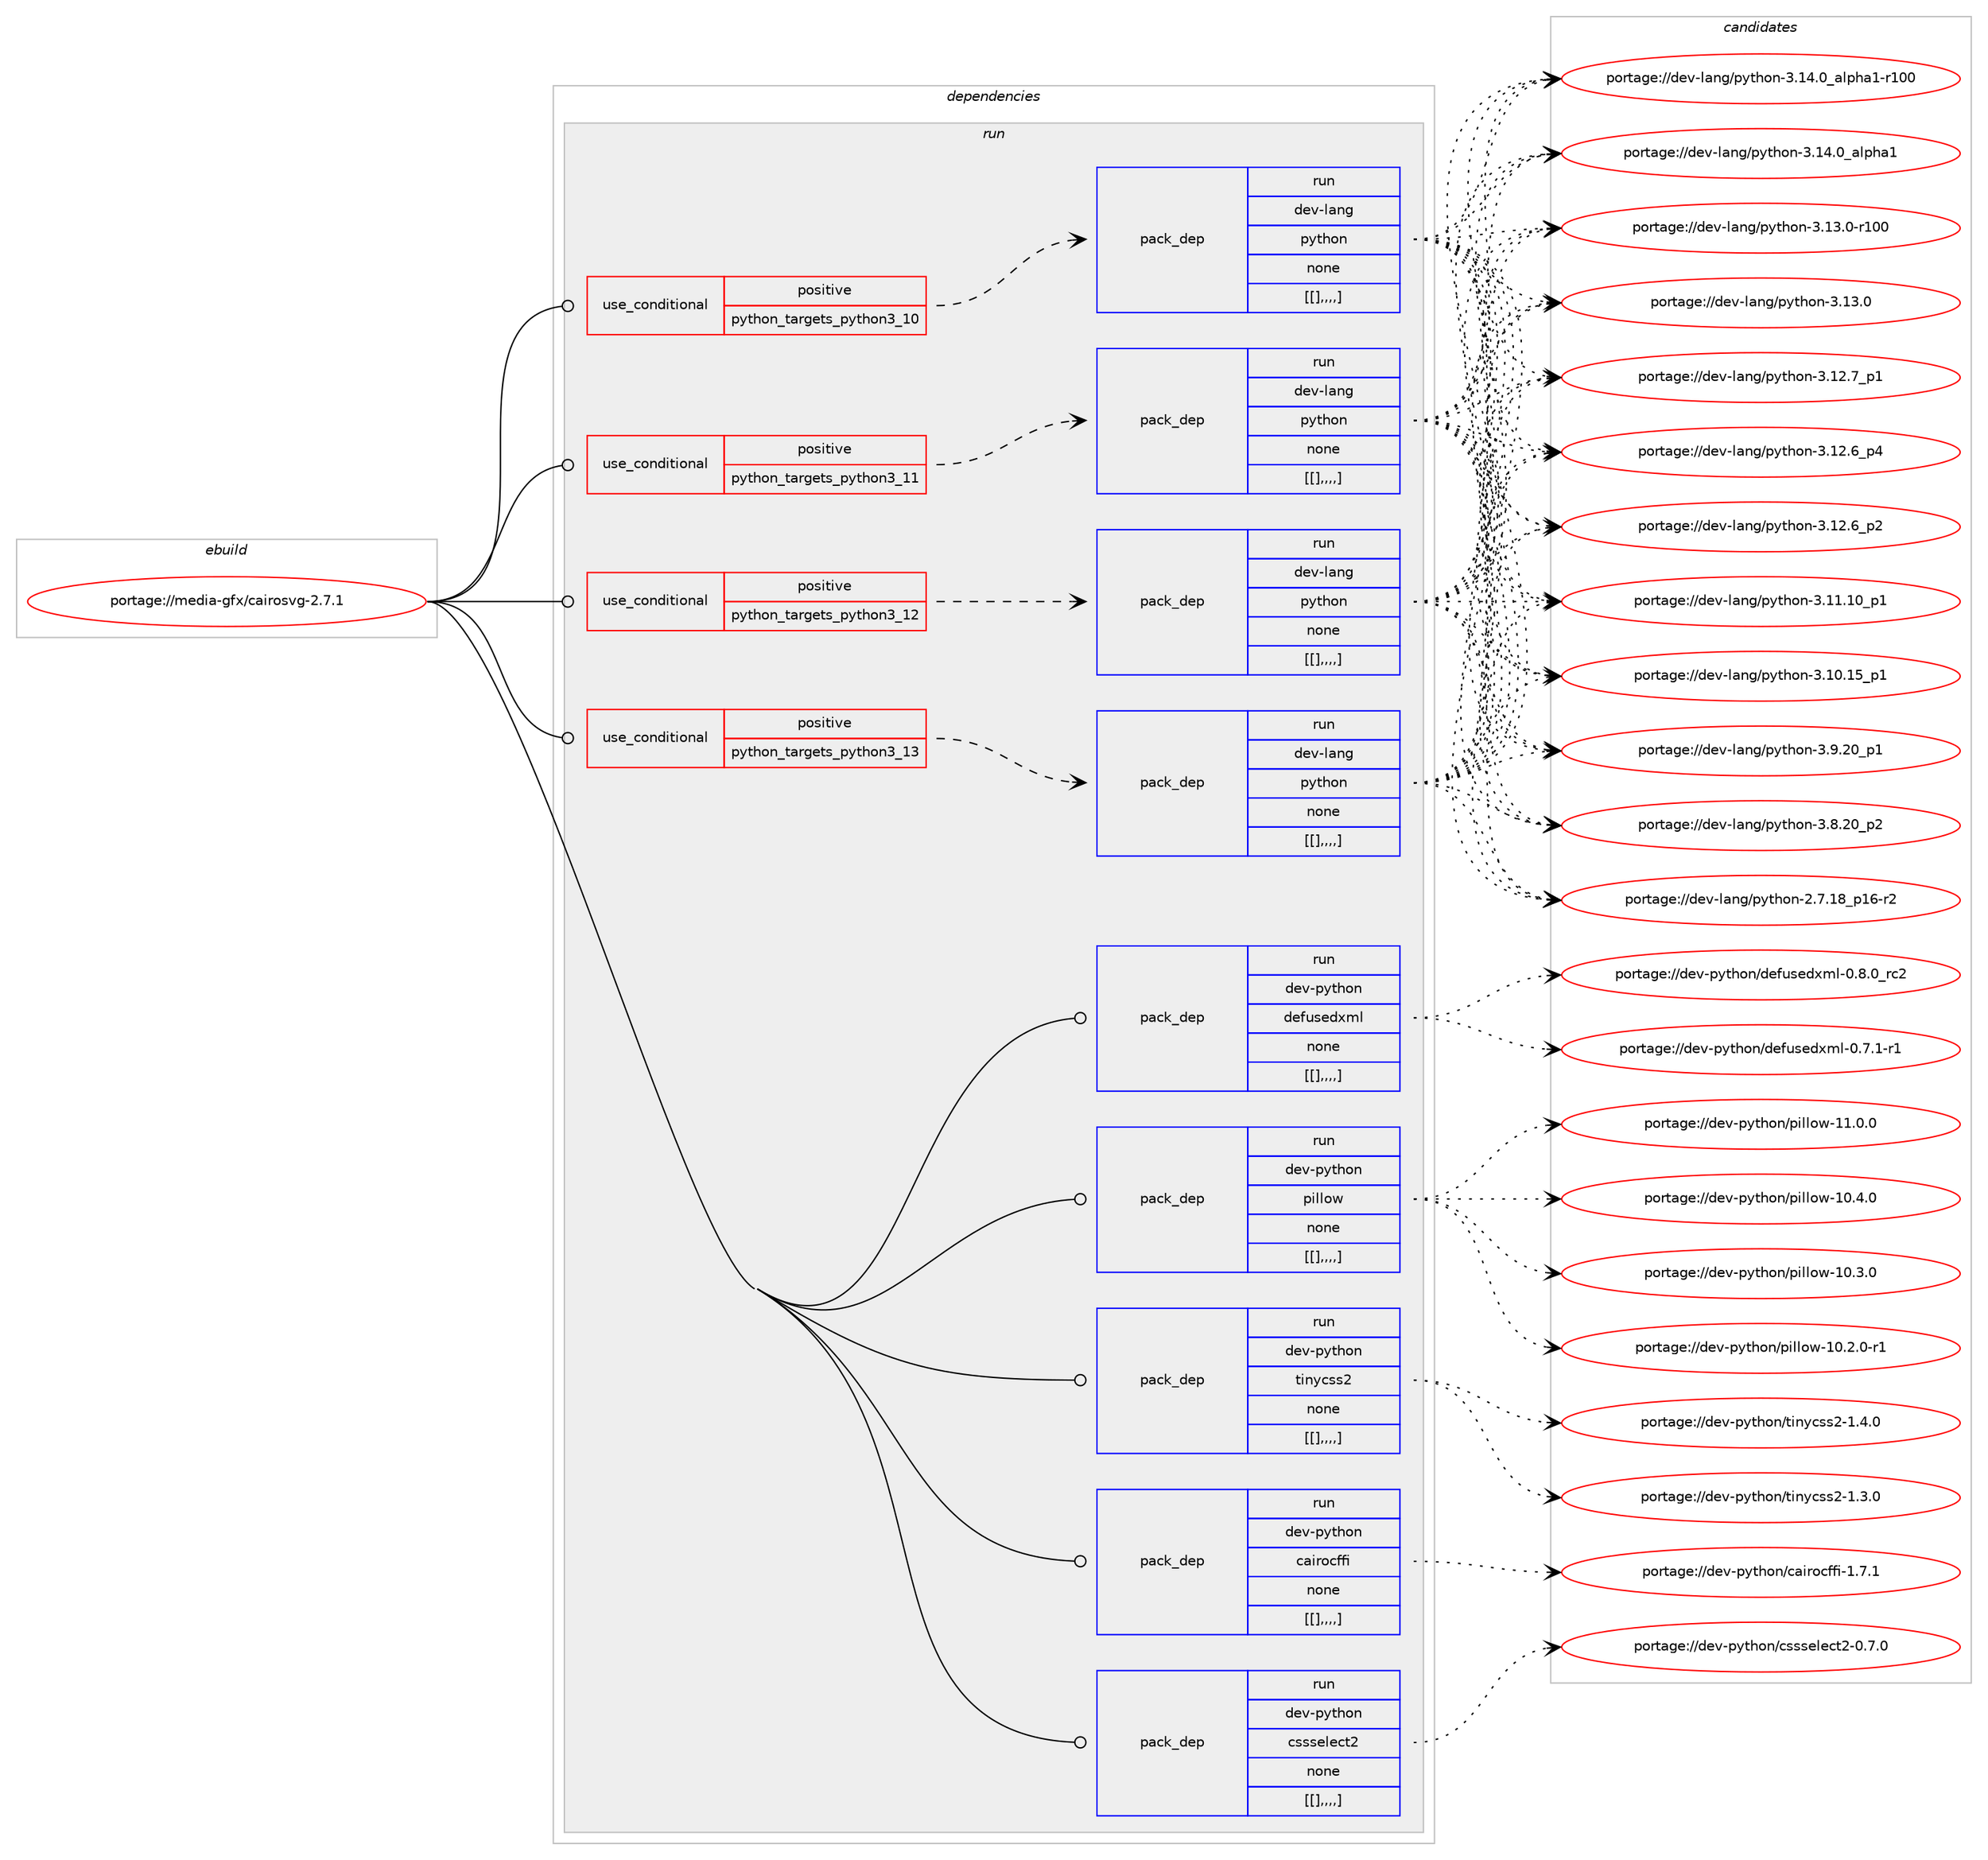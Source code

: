 digraph prolog {

# *************
# Graph options
# *************

newrank=true;
concentrate=true;
compound=true;
graph [rankdir=LR,fontname=Helvetica,fontsize=10,ranksep=1.5];#, ranksep=2.5, nodesep=0.2];
edge  [arrowhead=vee];
node  [fontname=Helvetica,fontsize=10];

# **********
# The ebuild
# **********

subgraph cluster_leftcol {
color=gray;
label=<<i>ebuild</i>>;
id [label="portage://media-gfx/cairosvg-2.7.1", color=red, width=4, href="../media-gfx/cairosvg-2.7.1.svg"];
}

# ****************
# The dependencies
# ****************

subgraph cluster_midcol {
color=gray;
label=<<i>dependencies</i>>;
subgraph cluster_compile {
fillcolor="#eeeeee";
style=filled;
label=<<i>compile</i>>;
}
subgraph cluster_compileandrun {
fillcolor="#eeeeee";
style=filled;
label=<<i>compile and run</i>>;
}
subgraph cluster_run {
fillcolor="#eeeeee";
style=filled;
label=<<i>run</i>>;
subgraph cond76534 {
dependency304279 [label=<<TABLE BORDER="0" CELLBORDER="1" CELLSPACING="0" CELLPADDING="4"><TR><TD ROWSPAN="3" CELLPADDING="10">use_conditional</TD></TR><TR><TD>positive</TD></TR><TR><TD>python_targets_python3_10</TD></TR></TABLE>>, shape=none, color=red];
subgraph pack225145 {
dependency304289 [label=<<TABLE BORDER="0" CELLBORDER="1" CELLSPACING="0" CELLPADDING="4" WIDTH="220"><TR><TD ROWSPAN="6" CELLPADDING="30">pack_dep</TD></TR><TR><TD WIDTH="110">run</TD></TR><TR><TD>dev-lang</TD></TR><TR><TD>python</TD></TR><TR><TD>none</TD></TR><TR><TD>[[],,,,]</TD></TR></TABLE>>, shape=none, color=blue];
}
dependency304279:e -> dependency304289:w [weight=20,style="dashed",arrowhead="vee"];
}
id:e -> dependency304279:w [weight=20,style="solid",arrowhead="odot"];
subgraph cond76540 {
dependency304295 [label=<<TABLE BORDER="0" CELLBORDER="1" CELLSPACING="0" CELLPADDING="4"><TR><TD ROWSPAN="3" CELLPADDING="10">use_conditional</TD></TR><TR><TD>positive</TD></TR><TR><TD>python_targets_python3_11</TD></TR></TABLE>>, shape=none, color=red];
subgraph pack225155 {
dependency304313 [label=<<TABLE BORDER="0" CELLBORDER="1" CELLSPACING="0" CELLPADDING="4" WIDTH="220"><TR><TD ROWSPAN="6" CELLPADDING="30">pack_dep</TD></TR><TR><TD WIDTH="110">run</TD></TR><TR><TD>dev-lang</TD></TR><TR><TD>python</TD></TR><TR><TD>none</TD></TR><TR><TD>[[],,,,]</TD></TR></TABLE>>, shape=none, color=blue];
}
dependency304295:e -> dependency304313:w [weight=20,style="dashed",arrowhead="vee"];
}
id:e -> dependency304295:w [weight=20,style="solid",arrowhead="odot"];
subgraph cond76548 {
dependency304334 [label=<<TABLE BORDER="0" CELLBORDER="1" CELLSPACING="0" CELLPADDING="4"><TR><TD ROWSPAN="3" CELLPADDING="10">use_conditional</TD></TR><TR><TD>positive</TD></TR><TR><TD>python_targets_python3_12</TD></TR></TABLE>>, shape=none, color=red];
subgraph pack225176 {
dependency304345 [label=<<TABLE BORDER="0" CELLBORDER="1" CELLSPACING="0" CELLPADDING="4" WIDTH="220"><TR><TD ROWSPAN="6" CELLPADDING="30">pack_dep</TD></TR><TR><TD WIDTH="110">run</TD></TR><TR><TD>dev-lang</TD></TR><TR><TD>python</TD></TR><TR><TD>none</TD></TR><TR><TD>[[],,,,]</TD></TR></TABLE>>, shape=none, color=blue];
}
dependency304334:e -> dependency304345:w [weight=20,style="dashed",arrowhead="vee"];
}
id:e -> dependency304334:w [weight=20,style="solid",arrowhead="odot"];
subgraph cond76567 {
dependency304371 [label=<<TABLE BORDER="0" CELLBORDER="1" CELLSPACING="0" CELLPADDING="4"><TR><TD ROWSPAN="3" CELLPADDING="10">use_conditional</TD></TR><TR><TD>positive</TD></TR><TR><TD>python_targets_python3_13</TD></TR></TABLE>>, shape=none, color=red];
subgraph pack225209 {
dependency304422 [label=<<TABLE BORDER="0" CELLBORDER="1" CELLSPACING="0" CELLPADDING="4" WIDTH="220"><TR><TD ROWSPAN="6" CELLPADDING="30">pack_dep</TD></TR><TR><TD WIDTH="110">run</TD></TR><TR><TD>dev-lang</TD></TR><TR><TD>python</TD></TR><TR><TD>none</TD></TR><TR><TD>[[],,,,]</TD></TR></TABLE>>, shape=none, color=blue];
}
dependency304371:e -> dependency304422:w [weight=20,style="dashed",arrowhead="vee"];
}
id:e -> dependency304371:w [weight=20,style="solid",arrowhead="odot"];
subgraph pack225233 {
dependency304450 [label=<<TABLE BORDER="0" CELLBORDER="1" CELLSPACING="0" CELLPADDING="4" WIDTH="220"><TR><TD ROWSPAN="6" CELLPADDING="30">pack_dep</TD></TR><TR><TD WIDTH="110">run</TD></TR><TR><TD>dev-python</TD></TR><TR><TD>cairocffi</TD></TR><TR><TD>none</TD></TR><TR><TD>[[],,,,]</TD></TR></TABLE>>, shape=none, color=blue];
}
id:e -> dependency304450:w [weight=20,style="solid",arrowhead="odot"];
subgraph pack225269 {
dependency304488 [label=<<TABLE BORDER="0" CELLBORDER="1" CELLSPACING="0" CELLPADDING="4" WIDTH="220"><TR><TD ROWSPAN="6" CELLPADDING="30">pack_dep</TD></TR><TR><TD WIDTH="110">run</TD></TR><TR><TD>dev-python</TD></TR><TR><TD>cssselect2</TD></TR><TR><TD>none</TD></TR><TR><TD>[[],,,,]</TD></TR></TABLE>>, shape=none, color=blue];
}
id:e -> dependency304488:w [weight=20,style="solid",arrowhead="odot"];
subgraph pack225280 {
dependency304506 [label=<<TABLE BORDER="0" CELLBORDER="1" CELLSPACING="0" CELLPADDING="4" WIDTH="220"><TR><TD ROWSPAN="6" CELLPADDING="30">pack_dep</TD></TR><TR><TD WIDTH="110">run</TD></TR><TR><TD>dev-python</TD></TR><TR><TD>defusedxml</TD></TR><TR><TD>none</TD></TR><TR><TD>[[],,,,]</TD></TR></TABLE>>, shape=none, color=blue];
}
id:e -> dependency304506:w [weight=20,style="solid",arrowhead="odot"];
subgraph pack225289 {
dependency304546 [label=<<TABLE BORDER="0" CELLBORDER="1" CELLSPACING="0" CELLPADDING="4" WIDTH="220"><TR><TD ROWSPAN="6" CELLPADDING="30">pack_dep</TD></TR><TR><TD WIDTH="110">run</TD></TR><TR><TD>dev-python</TD></TR><TR><TD>pillow</TD></TR><TR><TD>none</TD></TR><TR><TD>[[],,,,]</TD></TR></TABLE>>, shape=none, color=blue];
}
id:e -> dependency304546:w [weight=20,style="solid",arrowhead="odot"];
subgraph pack225305 {
dependency304552 [label=<<TABLE BORDER="0" CELLBORDER="1" CELLSPACING="0" CELLPADDING="4" WIDTH="220"><TR><TD ROWSPAN="6" CELLPADDING="30">pack_dep</TD></TR><TR><TD WIDTH="110">run</TD></TR><TR><TD>dev-python</TD></TR><TR><TD>tinycss2</TD></TR><TR><TD>none</TD></TR><TR><TD>[[],,,,]</TD></TR></TABLE>>, shape=none, color=blue];
}
id:e -> dependency304552:w [weight=20,style="solid",arrowhead="odot"];
}
}

# **************
# The candidates
# **************

subgraph cluster_choices {
rank=same;
color=gray;
label=<<i>candidates</i>>;

subgraph choice224973 {
color=black;
nodesep=1;
choice100101118451089711010347112121116104111110455146495246489597108112104974945114494848 [label="portage://dev-lang/python-3.14.0_alpha1-r100", color=red, width=4,href="../dev-lang/python-3.14.0_alpha1-r100.svg"];
choice1001011184510897110103471121211161041111104551464952464895971081121049749 [label="portage://dev-lang/python-3.14.0_alpha1", color=red, width=4,href="../dev-lang/python-3.14.0_alpha1.svg"];
choice1001011184510897110103471121211161041111104551464951464845114494848 [label="portage://dev-lang/python-3.13.0-r100", color=red, width=4,href="../dev-lang/python-3.13.0-r100.svg"];
choice10010111845108971101034711212111610411111045514649514648 [label="portage://dev-lang/python-3.13.0", color=red, width=4,href="../dev-lang/python-3.13.0.svg"];
choice100101118451089711010347112121116104111110455146495046559511249 [label="portage://dev-lang/python-3.12.7_p1", color=red, width=4,href="../dev-lang/python-3.12.7_p1.svg"];
choice100101118451089711010347112121116104111110455146495046549511252 [label="portage://dev-lang/python-3.12.6_p4", color=red, width=4,href="../dev-lang/python-3.12.6_p4.svg"];
choice100101118451089711010347112121116104111110455146495046549511250 [label="portage://dev-lang/python-3.12.6_p2", color=red, width=4,href="../dev-lang/python-3.12.6_p2.svg"];
choice10010111845108971101034711212111610411111045514649494649489511249 [label="portage://dev-lang/python-3.11.10_p1", color=red, width=4,href="../dev-lang/python-3.11.10_p1.svg"];
choice10010111845108971101034711212111610411111045514649484649539511249 [label="portage://dev-lang/python-3.10.15_p1", color=red, width=4,href="../dev-lang/python-3.10.15_p1.svg"];
choice100101118451089711010347112121116104111110455146574650489511249 [label="portage://dev-lang/python-3.9.20_p1", color=red, width=4,href="../dev-lang/python-3.9.20_p1.svg"];
choice100101118451089711010347112121116104111110455146564650489511250 [label="portage://dev-lang/python-3.8.20_p2", color=red, width=4,href="../dev-lang/python-3.8.20_p2.svg"];
choice100101118451089711010347112121116104111110455046554649569511249544511450 [label="portage://dev-lang/python-2.7.18_p16-r2", color=red, width=4,href="../dev-lang/python-2.7.18_p16-r2.svg"];
dependency304289:e -> choice100101118451089711010347112121116104111110455146495246489597108112104974945114494848:w [style=dotted,weight="100"];
dependency304289:e -> choice1001011184510897110103471121211161041111104551464952464895971081121049749:w [style=dotted,weight="100"];
dependency304289:e -> choice1001011184510897110103471121211161041111104551464951464845114494848:w [style=dotted,weight="100"];
dependency304289:e -> choice10010111845108971101034711212111610411111045514649514648:w [style=dotted,weight="100"];
dependency304289:e -> choice100101118451089711010347112121116104111110455146495046559511249:w [style=dotted,weight="100"];
dependency304289:e -> choice100101118451089711010347112121116104111110455146495046549511252:w [style=dotted,weight="100"];
dependency304289:e -> choice100101118451089711010347112121116104111110455146495046549511250:w [style=dotted,weight="100"];
dependency304289:e -> choice10010111845108971101034711212111610411111045514649494649489511249:w [style=dotted,weight="100"];
dependency304289:e -> choice10010111845108971101034711212111610411111045514649484649539511249:w [style=dotted,weight="100"];
dependency304289:e -> choice100101118451089711010347112121116104111110455146574650489511249:w [style=dotted,weight="100"];
dependency304289:e -> choice100101118451089711010347112121116104111110455146564650489511250:w [style=dotted,weight="100"];
dependency304289:e -> choice100101118451089711010347112121116104111110455046554649569511249544511450:w [style=dotted,weight="100"];
}
subgraph choice224977 {
color=black;
nodesep=1;
choice100101118451089711010347112121116104111110455146495246489597108112104974945114494848 [label="portage://dev-lang/python-3.14.0_alpha1-r100", color=red, width=4,href="../dev-lang/python-3.14.0_alpha1-r100.svg"];
choice1001011184510897110103471121211161041111104551464952464895971081121049749 [label="portage://dev-lang/python-3.14.0_alpha1", color=red, width=4,href="../dev-lang/python-3.14.0_alpha1.svg"];
choice1001011184510897110103471121211161041111104551464951464845114494848 [label="portage://dev-lang/python-3.13.0-r100", color=red, width=4,href="../dev-lang/python-3.13.0-r100.svg"];
choice10010111845108971101034711212111610411111045514649514648 [label="portage://dev-lang/python-3.13.0", color=red, width=4,href="../dev-lang/python-3.13.0.svg"];
choice100101118451089711010347112121116104111110455146495046559511249 [label="portage://dev-lang/python-3.12.7_p1", color=red, width=4,href="../dev-lang/python-3.12.7_p1.svg"];
choice100101118451089711010347112121116104111110455146495046549511252 [label="portage://dev-lang/python-3.12.6_p4", color=red, width=4,href="../dev-lang/python-3.12.6_p4.svg"];
choice100101118451089711010347112121116104111110455146495046549511250 [label="portage://dev-lang/python-3.12.6_p2", color=red, width=4,href="../dev-lang/python-3.12.6_p2.svg"];
choice10010111845108971101034711212111610411111045514649494649489511249 [label="portage://dev-lang/python-3.11.10_p1", color=red, width=4,href="../dev-lang/python-3.11.10_p1.svg"];
choice10010111845108971101034711212111610411111045514649484649539511249 [label="portage://dev-lang/python-3.10.15_p1", color=red, width=4,href="../dev-lang/python-3.10.15_p1.svg"];
choice100101118451089711010347112121116104111110455146574650489511249 [label="portage://dev-lang/python-3.9.20_p1", color=red, width=4,href="../dev-lang/python-3.9.20_p1.svg"];
choice100101118451089711010347112121116104111110455146564650489511250 [label="portage://dev-lang/python-3.8.20_p2", color=red, width=4,href="../dev-lang/python-3.8.20_p2.svg"];
choice100101118451089711010347112121116104111110455046554649569511249544511450 [label="portage://dev-lang/python-2.7.18_p16-r2", color=red, width=4,href="../dev-lang/python-2.7.18_p16-r2.svg"];
dependency304313:e -> choice100101118451089711010347112121116104111110455146495246489597108112104974945114494848:w [style=dotted,weight="100"];
dependency304313:e -> choice1001011184510897110103471121211161041111104551464952464895971081121049749:w [style=dotted,weight="100"];
dependency304313:e -> choice1001011184510897110103471121211161041111104551464951464845114494848:w [style=dotted,weight="100"];
dependency304313:e -> choice10010111845108971101034711212111610411111045514649514648:w [style=dotted,weight="100"];
dependency304313:e -> choice100101118451089711010347112121116104111110455146495046559511249:w [style=dotted,weight="100"];
dependency304313:e -> choice100101118451089711010347112121116104111110455146495046549511252:w [style=dotted,weight="100"];
dependency304313:e -> choice100101118451089711010347112121116104111110455146495046549511250:w [style=dotted,weight="100"];
dependency304313:e -> choice10010111845108971101034711212111610411111045514649494649489511249:w [style=dotted,weight="100"];
dependency304313:e -> choice10010111845108971101034711212111610411111045514649484649539511249:w [style=dotted,weight="100"];
dependency304313:e -> choice100101118451089711010347112121116104111110455146574650489511249:w [style=dotted,weight="100"];
dependency304313:e -> choice100101118451089711010347112121116104111110455146564650489511250:w [style=dotted,weight="100"];
dependency304313:e -> choice100101118451089711010347112121116104111110455046554649569511249544511450:w [style=dotted,weight="100"];
}
subgraph choice224989 {
color=black;
nodesep=1;
choice100101118451089711010347112121116104111110455146495246489597108112104974945114494848 [label="portage://dev-lang/python-3.14.0_alpha1-r100", color=red, width=4,href="../dev-lang/python-3.14.0_alpha1-r100.svg"];
choice1001011184510897110103471121211161041111104551464952464895971081121049749 [label="portage://dev-lang/python-3.14.0_alpha1", color=red, width=4,href="../dev-lang/python-3.14.0_alpha1.svg"];
choice1001011184510897110103471121211161041111104551464951464845114494848 [label="portage://dev-lang/python-3.13.0-r100", color=red, width=4,href="../dev-lang/python-3.13.0-r100.svg"];
choice10010111845108971101034711212111610411111045514649514648 [label="portage://dev-lang/python-3.13.0", color=red, width=4,href="../dev-lang/python-3.13.0.svg"];
choice100101118451089711010347112121116104111110455146495046559511249 [label="portage://dev-lang/python-3.12.7_p1", color=red, width=4,href="../dev-lang/python-3.12.7_p1.svg"];
choice100101118451089711010347112121116104111110455146495046549511252 [label="portage://dev-lang/python-3.12.6_p4", color=red, width=4,href="../dev-lang/python-3.12.6_p4.svg"];
choice100101118451089711010347112121116104111110455146495046549511250 [label="portage://dev-lang/python-3.12.6_p2", color=red, width=4,href="../dev-lang/python-3.12.6_p2.svg"];
choice10010111845108971101034711212111610411111045514649494649489511249 [label="portage://dev-lang/python-3.11.10_p1", color=red, width=4,href="../dev-lang/python-3.11.10_p1.svg"];
choice10010111845108971101034711212111610411111045514649484649539511249 [label="portage://dev-lang/python-3.10.15_p1", color=red, width=4,href="../dev-lang/python-3.10.15_p1.svg"];
choice100101118451089711010347112121116104111110455146574650489511249 [label="portage://dev-lang/python-3.9.20_p1", color=red, width=4,href="../dev-lang/python-3.9.20_p1.svg"];
choice100101118451089711010347112121116104111110455146564650489511250 [label="portage://dev-lang/python-3.8.20_p2", color=red, width=4,href="../dev-lang/python-3.8.20_p2.svg"];
choice100101118451089711010347112121116104111110455046554649569511249544511450 [label="portage://dev-lang/python-2.7.18_p16-r2", color=red, width=4,href="../dev-lang/python-2.7.18_p16-r2.svg"];
dependency304345:e -> choice100101118451089711010347112121116104111110455146495246489597108112104974945114494848:w [style=dotted,weight="100"];
dependency304345:e -> choice1001011184510897110103471121211161041111104551464952464895971081121049749:w [style=dotted,weight="100"];
dependency304345:e -> choice1001011184510897110103471121211161041111104551464951464845114494848:w [style=dotted,weight="100"];
dependency304345:e -> choice10010111845108971101034711212111610411111045514649514648:w [style=dotted,weight="100"];
dependency304345:e -> choice100101118451089711010347112121116104111110455146495046559511249:w [style=dotted,weight="100"];
dependency304345:e -> choice100101118451089711010347112121116104111110455146495046549511252:w [style=dotted,weight="100"];
dependency304345:e -> choice100101118451089711010347112121116104111110455146495046549511250:w [style=dotted,weight="100"];
dependency304345:e -> choice10010111845108971101034711212111610411111045514649494649489511249:w [style=dotted,weight="100"];
dependency304345:e -> choice10010111845108971101034711212111610411111045514649484649539511249:w [style=dotted,weight="100"];
dependency304345:e -> choice100101118451089711010347112121116104111110455146574650489511249:w [style=dotted,weight="100"];
dependency304345:e -> choice100101118451089711010347112121116104111110455146564650489511250:w [style=dotted,weight="100"];
dependency304345:e -> choice100101118451089711010347112121116104111110455046554649569511249544511450:w [style=dotted,weight="100"];
}
subgraph choice225002 {
color=black;
nodesep=1;
choice100101118451089711010347112121116104111110455146495246489597108112104974945114494848 [label="portage://dev-lang/python-3.14.0_alpha1-r100", color=red, width=4,href="../dev-lang/python-3.14.0_alpha1-r100.svg"];
choice1001011184510897110103471121211161041111104551464952464895971081121049749 [label="portage://dev-lang/python-3.14.0_alpha1", color=red, width=4,href="../dev-lang/python-3.14.0_alpha1.svg"];
choice1001011184510897110103471121211161041111104551464951464845114494848 [label="portage://dev-lang/python-3.13.0-r100", color=red, width=4,href="../dev-lang/python-3.13.0-r100.svg"];
choice10010111845108971101034711212111610411111045514649514648 [label="portage://dev-lang/python-3.13.0", color=red, width=4,href="../dev-lang/python-3.13.0.svg"];
choice100101118451089711010347112121116104111110455146495046559511249 [label="portage://dev-lang/python-3.12.7_p1", color=red, width=4,href="../dev-lang/python-3.12.7_p1.svg"];
choice100101118451089711010347112121116104111110455146495046549511252 [label="portage://dev-lang/python-3.12.6_p4", color=red, width=4,href="../dev-lang/python-3.12.6_p4.svg"];
choice100101118451089711010347112121116104111110455146495046549511250 [label="portage://dev-lang/python-3.12.6_p2", color=red, width=4,href="../dev-lang/python-3.12.6_p2.svg"];
choice10010111845108971101034711212111610411111045514649494649489511249 [label="portage://dev-lang/python-3.11.10_p1", color=red, width=4,href="../dev-lang/python-3.11.10_p1.svg"];
choice10010111845108971101034711212111610411111045514649484649539511249 [label="portage://dev-lang/python-3.10.15_p1", color=red, width=4,href="../dev-lang/python-3.10.15_p1.svg"];
choice100101118451089711010347112121116104111110455146574650489511249 [label="portage://dev-lang/python-3.9.20_p1", color=red, width=4,href="../dev-lang/python-3.9.20_p1.svg"];
choice100101118451089711010347112121116104111110455146564650489511250 [label="portage://dev-lang/python-3.8.20_p2", color=red, width=4,href="../dev-lang/python-3.8.20_p2.svg"];
choice100101118451089711010347112121116104111110455046554649569511249544511450 [label="portage://dev-lang/python-2.7.18_p16-r2", color=red, width=4,href="../dev-lang/python-2.7.18_p16-r2.svg"];
dependency304422:e -> choice100101118451089711010347112121116104111110455146495246489597108112104974945114494848:w [style=dotted,weight="100"];
dependency304422:e -> choice1001011184510897110103471121211161041111104551464952464895971081121049749:w [style=dotted,weight="100"];
dependency304422:e -> choice1001011184510897110103471121211161041111104551464951464845114494848:w [style=dotted,weight="100"];
dependency304422:e -> choice10010111845108971101034711212111610411111045514649514648:w [style=dotted,weight="100"];
dependency304422:e -> choice100101118451089711010347112121116104111110455146495046559511249:w [style=dotted,weight="100"];
dependency304422:e -> choice100101118451089711010347112121116104111110455146495046549511252:w [style=dotted,weight="100"];
dependency304422:e -> choice100101118451089711010347112121116104111110455146495046549511250:w [style=dotted,weight="100"];
dependency304422:e -> choice10010111845108971101034711212111610411111045514649494649489511249:w [style=dotted,weight="100"];
dependency304422:e -> choice10010111845108971101034711212111610411111045514649484649539511249:w [style=dotted,weight="100"];
dependency304422:e -> choice100101118451089711010347112121116104111110455146574650489511249:w [style=dotted,weight="100"];
dependency304422:e -> choice100101118451089711010347112121116104111110455146564650489511250:w [style=dotted,weight="100"];
dependency304422:e -> choice100101118451089711010347112121116104111110455046554649569511249544511450:w [style=dotted,weight="100"];
}
subgraph choice225017 {
color=black;
nodesep=1;
choice1001011184511212111610411111047999710511411199102102105454946554649 [label="portage://dev-python/cairocffi-1.7.1", color=red, width=4,href="../dev-python/cairocffi-1.7.1.svg"];
dependency304450:e -> choice1001011184511212111610411111047999710511411199102102105454946554649:w [style=dotted,weight="100"];
}
subgraph choice225019 {
color=black;
nodesep=1;
choice1001011184511212111610411111047991151151151011081019911650454846554648 [label="portage://dev-python/cssselect2-0.7.0", color=red, width=4,href="../dev-python/cssselect2-0.7.0.svg"];
dependency304488:e -> choice1001011184511212111610411111047991151151151011081019911650454846554648:w [style=dotted,weight="100"];
}
subgraph choice225022 {
color=black;
nodesep=1;
choice1001011184511212111610411111047100101102117115101100120109108454846564648951149950 [label="portage://dev-python/defusedxml-0.8.0_rc2", color=red, width=4,href="../dev-python/defusedxml-0.8.0_rc2.svg"];
choice10010111845112121116104111110471001011021171151011001201091084548465546494511449 [label="portage://dev-python/defusedxml-0.7.1-r1", color=red, width=4,href="../dev-python/defusedxml-0.7.1-r1.svg"];
dependency304506:e -> choice1001011184511212111610411111047100101102117115101100120109108454846564648951149950:w [style=dotted,weight="100"];
dependency304506:e -> choice10010111845112121116104111110471001011021171151011001201091084548465546494511449:w [style=dotted,weight="100"];
}
subgraph choice225033 {
color=black;
nodesep=1;
choice100101118451121211161041111104711210510810811111945494946484648 [label="portage://dev-python/pillow-11.0.0", color=red, width=4,href="../dev-python/pillow-11.0.0.svg"];
choice100101118451121211161041111104711210510810811111945494846524648 [label="portage://dev-python/pillow-10.4.0", color=red, width=4,href="../dev-python/pillow-10.4.0.svg"];
choice100101118451121211161041111104711210510810811111945494846514648 [label="portage://dev-python/pillow-10.3.0", color=red, width=4,href="../dev-python/pillow-10.3.0.svg"];
choice1001011184511212111610411111047112105108108111119454948465046484511449 [label="portage://dev-python/pillow-10.2.0-r1", color=red, width=4,href="../dev-python/pillow-10.2.0-r1.svg"];
dependency304546:e -> choice100101118451121211161041111104711210510810811111945494946484648:w [style=dotted,weight="100"];
dependency304546:e -> choice100101118451121211161041111104711210510810811111945494846524648:w [style=dotted,weight="100"];
dependency304546:e -> choice100101118451121211161041111104711210510810811111945494846514648:w [style=dotted,weight="100"];
dependency304546:e -> choice1001011184511212111610411111047112105108108111119454948465046484511449:w [style=dotted,weight="100"];
}
subgraph choice225046 {
color=black;
nodesep=1;
choice10010111845112121116104111110471161051101219911511550454946524648 [label="portage://dev-python/tinycss2-1.4.0", color=red, width=4,href="../dev-python/tinycss2-1.4.0.svg"];
choice10010111845112121116104111110471161051101219911511550454946514648 [label="portage://dev-python/tinycss2-1.3.0", color=red, width=4,href="../dev-python/tinycss2-1.3.0.svg"];
dependency304552:e -> choice10010111845112121116104111110471161051101219911511550454946524648:w [style=dotted,weight="100"];
dependency304552:e -> choice10010111845112121116104111110471161051101219911511550454946514648:w [style=dotted,weight="100"];
}
}

}
